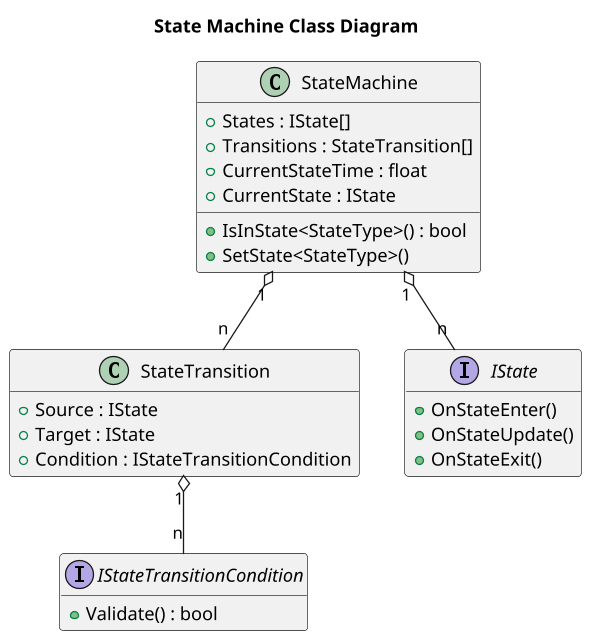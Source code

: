 @startuml
title State Machine Class Diagram

class StateMachine {
    +IsInState<StateType>() : bool
    +SetState<StateType>()
    +States : IState[]
    +Transitions : StateTransition[]
    +CurrentStateTime : float
    +CurrentState : IState
}

class StateTransition {
    +Source : IState
    +Target : IState
    +Condition : IStateTransitionCondition
}

interface IState {
    +OnStateEnter()
    +OnStateUpdate()
    +OnStateExit()
}

interface IStateTransitionCondition {
    +Validate() : bool
}

StateMachine "1" o-- "n" IState
StateMachine "1" o-- "n" StateTransition
StateTransition "1" o-- "n" IStateTransitionCondition

scale 1.3
hide empty members
@enduml